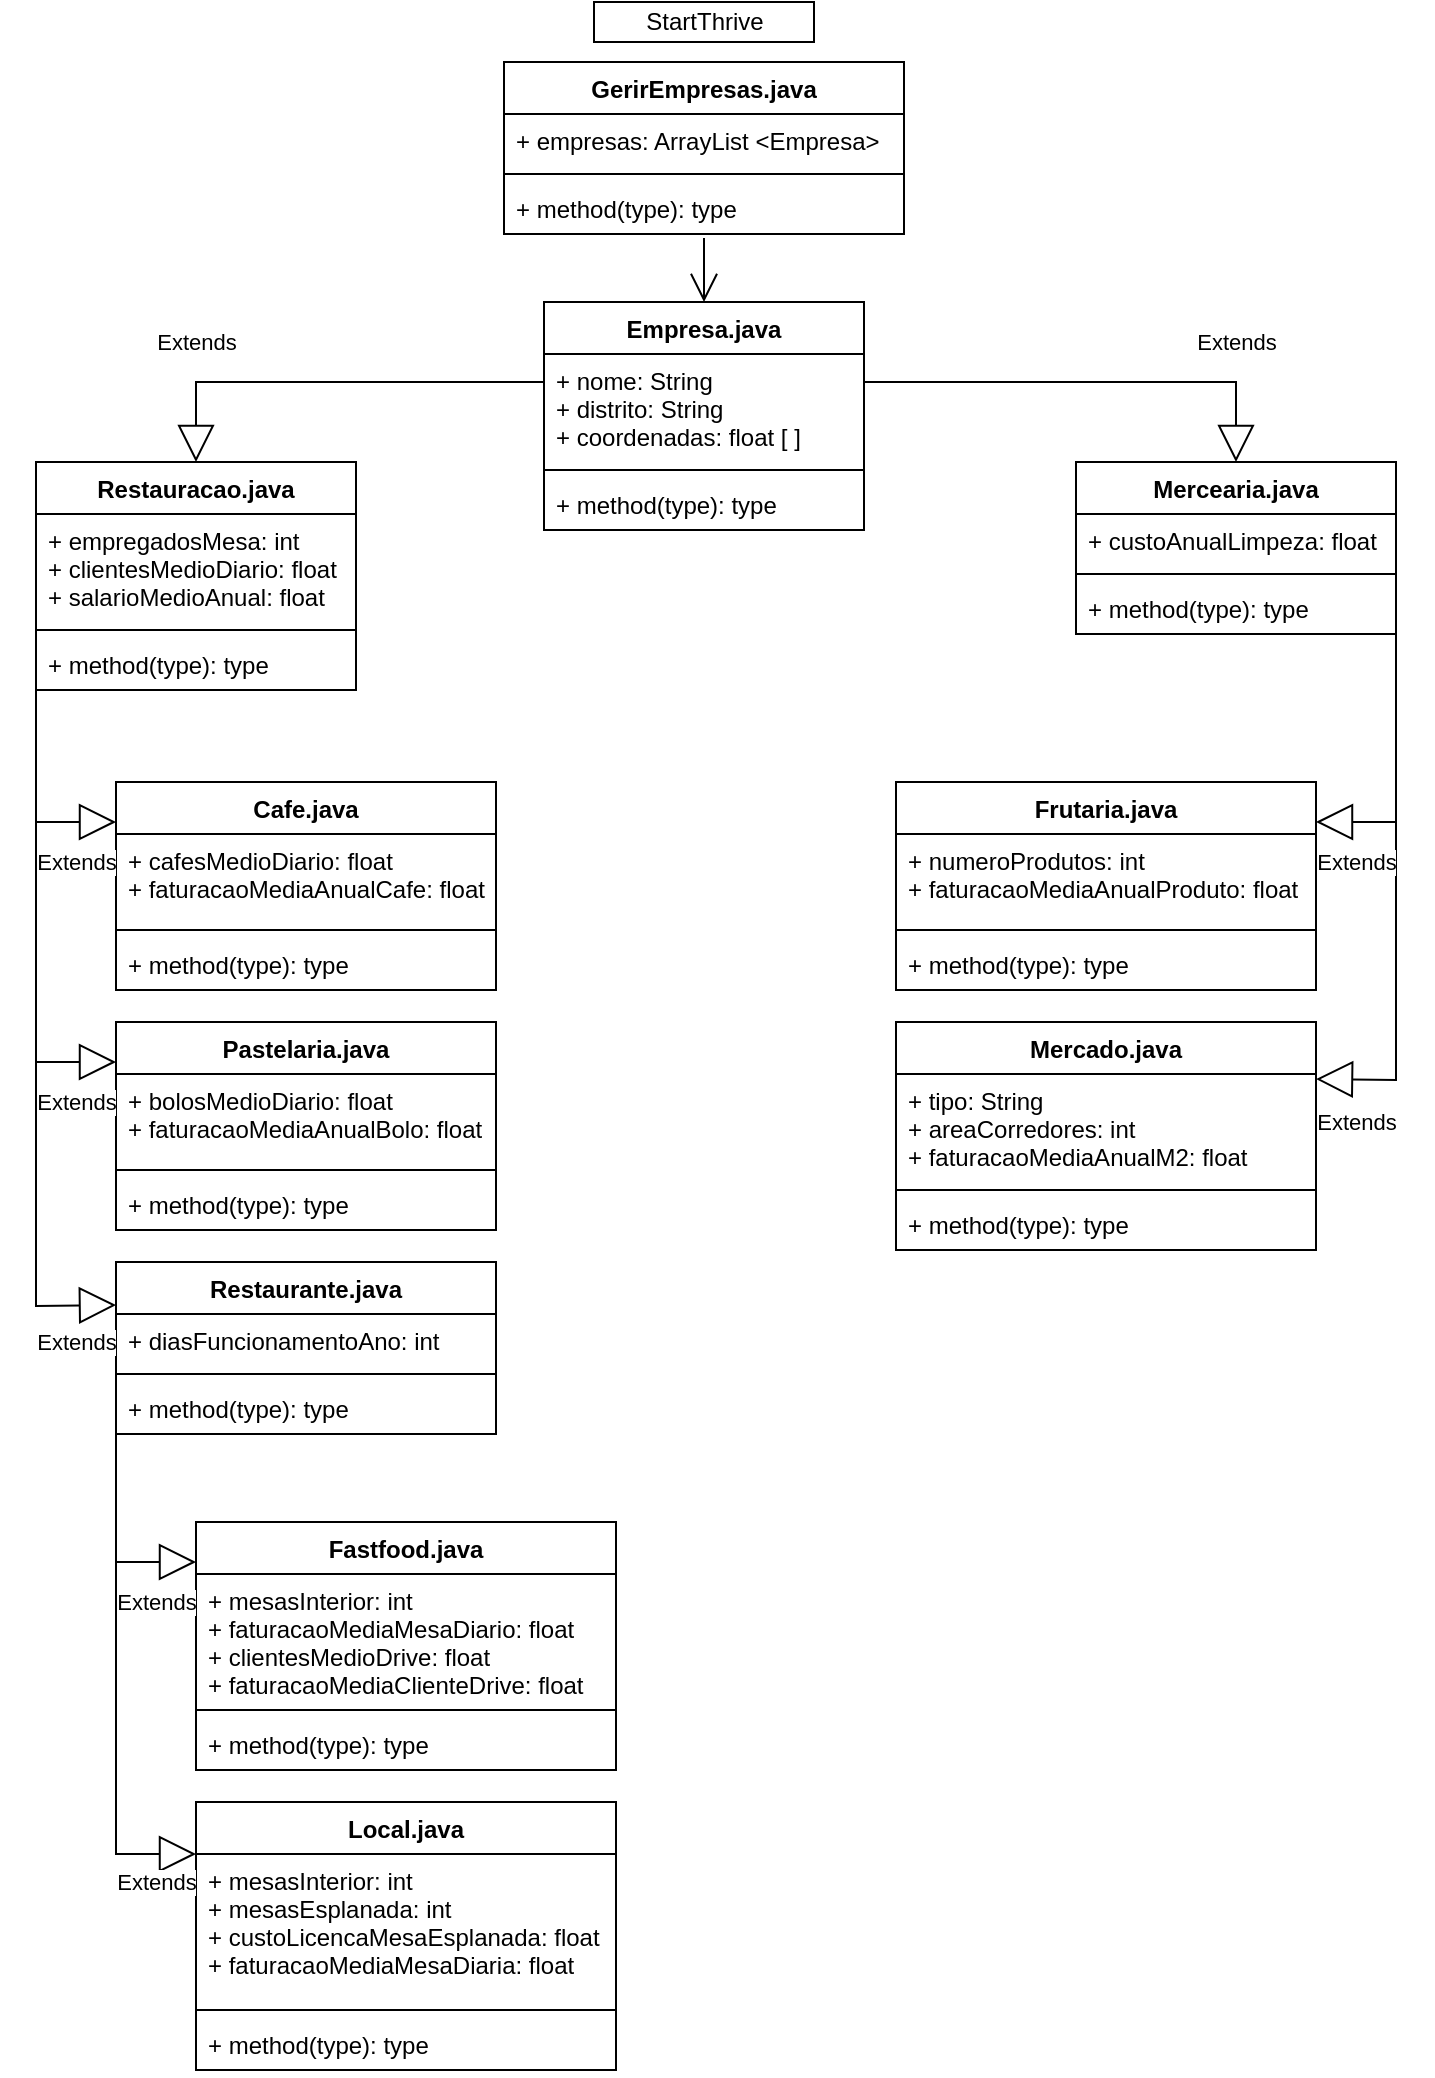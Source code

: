 <mxfile version="20.3.0" type="device"><diagram id="y2vLQLQjIKrjSGWdtyBh" name="Página-1"><mxGraphModel dx="1123" dy="977" grid="1" gridSize="10" guides="1" tooltips="1" connect="1" arrows="1" fold="1" page="1" pageScale="1" pageWidth="827" pageHeight="1169" math="0" shadow="0"><root><mxCell id="0"/><mxCell id="1" parent="0"/><mxCell id="vQMny4Imbh-zbOkwVyeC-1" value="GerirEmpresas.java" style="swimlane;fontStyle=1;align=center;verticalAlign=top;childLayout=stackLayout;horizontal=1;startSize=26;horizontalStack=0;resizeParent=1;resizeParentMax=0;resizeLast=0;collapsible=1;marginBottom=0;" parent="1" vertex="1"><mxGeometry x="314" y="40" width="200" height="86" as="geometry"/></mxCell><mxCell id="vQMny4Imbh-zbOkwVyeC-2" value="+ empresas: ArrayList &lt;Empresa&gt;" style="text;strokeColor=none;fillColor=none;align=left;verticalAlign=top;spacingLeft=4;spacingRight=4;overflow=hidden;rotatable=0;points=[[0,0.5],[1,0.5]];portConstraint=eastwest;" parent="vQMny4Imbh-zbOkwVyeC-1" vertex="1"><mxGeometry y="26" width="200" height="26" as="geometry"/></mxCell><mxCell id="vQMny4Imbh-zbOkwVyeC-3" value="" style="line;strokeWidth=1;fillColor=none;align=left;verticalAlign=middle;spacingTop=-1;spacingLeft=3;spacingRight=3;rotatable=0;labelPosition=right;points=[];portConstraint=eastwest;strokeColor=inherit;" parent="vQMny4Imbh-zbOkwVyeC-1" vertex="1"><mxGeometry y="52" width="200" height="8" as="geometry"/></mxCell><mxCell id="vQMny4Imbh-zbOkwVyeC-4" value="+ method(type): type" style="text;strokeColor=none;fillColor=none;align=left;verticalAlign=top;spacingLeft=4;spacingRight=4;overflow=hidden;rotatable=0;points=[[0,0.5],[1,0.5]];portConstraint=eastwest;" parent="vQMny4Imbh-zbOkwVyeC-1" vertex="1"><mxGeometry y="60" width="200" height="26" as="geometry"/></mxCell><mxCell id="vQMny4Imbh-zbOkwVyeC-5" value="StartThrive" style="html=1;" parent="1" vertex="1"><mxGeometry x="359" y="10" width="110" height="20" as="geometry"/></mxCell><mxCell id="r3-6F9LTQC-jzTEY7-9W-1" value="Empresa.java" style="swimlane;fontStyle=1;align=center;verticalAlign=top;childLayout=stackLayout;horizontal=1;startSize=26;horizontalStack=0;resizeParent=1;resizeParentMax=0;resizeLast=0;collapsible=1;marginBottom=0;" parent="1" vertex="1"><mxGeometry x="334" y="160" width="160" height="114" as="geometry"/></mxCell><mxCell id="r3-6F9LTQC-jzTEY7-9W-2" value="+ nome: String&#10;+ distrito: String&#10;+ coordenadas: float [ ]" style="text;strokeColor=none;fillColor=none;align=left;verticalAlign=top;spacingLeft=4;spacingRight=4;overflow=hidden;rotatable=0;points=[[0,0.5],[1,0.5]];portConstraint=eastwest;" parent="r3-6F9LTQC-jzTEY7-9W-1" vertex="1"><mxGeometry y="26" width="160" height="54" as="geometry"/></mxCell><mxCell id="r3-6F9LTQC-jzTEY7-9W-3" value="" style="line;strokeWidth=1;fillColor=none;align=left;verticalAlign=middle;spacingTop=-1;spacingLeft=3;spacingRight=3;rotatable=0;labelPosition=right;points=[];portConstraint=eastwest;strokeColor=inherit;" parent="r3-6F9LTQC-jzTEY7-9W-1" vertex="1"><mxGeometry y="80" width="160" height="8" as="geometry"/></mxCell><mxCell id="r3-6F9LTQC-jzTEY7-9W-4" value="+ method(type): type" style="text;strokeColor=none;fillColor=none;align=left;verticalAlign=top;spacingLeft=4;spacingRight=4;overflow=hidden;rotatable=0;points=[[0,0.5],[1,0.5]];portConstraint=eastwest;" parent="r3-6F9LTQC-jzTEY7-9W-1" vertex="1"><mxGeometry y="88" width="160" height="26" as="geometry"/></mxCell><mxCell id="r3-6F9LTQC-jzTEY7-9W-7" value="" style="endArrow=open;endFill=1;endSize=12;html=1;rounded=0;exitX=0.5;exitY=1.077;exitDx=0;exitDy=0;exitPerimeter=0;entryX=0.5;entryY=0;entryDx=0;entryDy=0;" parent="1" source="vQMny4Imbh-zbOkwVyeC-4" target="r3-6F9LTQC-jzTEY7-9W-1" edge="1"><mxGeometry width="160" relative="1" as="geometry"><mxPoint x="330" y="180" as="sourcePoint"/><mxPoint x="490" y="180" as="targetPoint"/></mxGeometry></mxCell><mxCell id="r3-6F9LTQC-jzTEY7-9W-8" value="Restauracao.java" style="swimlane;fontStyle=1;align=center;verticalAlign=top;childLayout=stackLayout;horizontal=1;startSize=26;horizontalStack=0;resizeParent=1;resizeParentMax=0;resizeLast=0;collapsible=1;marginBottom=0;" parent="1" vertex="1"><mxGeometry x="80" y="240" width="160" height="114" as="geometry"/></mxCell><mxCell id="r3-6F9LTQC-jzTEY7-9W-9" value="+ empregadosMesa: int&#10;+ clientesMedioDiario: float&#10;+ salarioMedioAnual: float" style="text;strokeColor=none;fillColor=none;align=left;verticalAlign=top;spacingLeft=4;spacingRight=4;overflow=hidden;rotatable=0;points=[[0,0.5],[1,0.5]];portConstraint=eastwest;" parent="r3-6F9LTQC-jzTEY7-9W-8" vertex="1"><mxGeometry y="26" width="160" height="54" as="geometry"/></mxCell><mxCell id="r3-6F9LTQC-jzTEY7-9W-10" value="" style="line;strokeWidth=1;fillColor=none;align=left;verticalAlign=middle;spacingTop=-1;spacingLeft=3;spacingRight=3;rotatable=0;labelPosition=right;points=[];portConstraint=eastwest;strokeColor=inherit;" parent="r3-6F9LTQC-jzTEY7-9W-8" vertex="1"><mxGeometry y="80" width="160" height="8" as="geometry"/></mxCell><mxCell id="r3-6F9LTQC-jzTEY7-9W-11" value="+ method(type): type" style="text;strokeColor=none;fillColor=none;align=left;verticalAlign=top;spacingLeft=4;spacingRight=4;overflow=hidden;rotatable=0;points=[[0,0.5],[1,0.5]];portConstraint=eastwest;" parent="r3-6F9LTQC-jzTEY7-9W-8" vertex="1"><mxGeometry y="88" width="160" height="26" as="geometry"/></mxCell><mxCell id="r3-6F9LTQC-jzTEY7-9W-12" value="Mercearia.java" style="swimlane;fontStyle=1;align=center;verticalAlign=top;childLayout=stackLayout;horizontal=1;startSize=26;horizontalStack=0;resizeParent=1;resizeParentMax=0;resizeLast=0;collapsible=1;marginBottom=0;" parent="1" vertex="1"><mxGeometry x="600" y="240" width="160" height="86" as="geometry"/></mxCell><mxCell id="r3-6F9LTQC-jzTEY7-9W-13" value="+ custoAnualLimpeza: float" style="text;strokeColor=none;fillColor=none;align=left;verticalAlign=top;spacingLeft=4;spacingRight=4;overflow=hidden;rotatable=0;points=[[0,0.5],[1,0.5]];portConstraint=eastwest;" parent="r3-6F9LTQC-jzTEY7-9W-12" vertex="1"><mxGeometry y="26" width="160" height="26" as="geometry"/></mxCell><mxCell id="r3-6F9LTQC-jzTEY7-9W-14" value="" style="line;strokeWidth=1;fillColor=none;align=left;verticalAlign=middle;spacingTop=-1;spacingLeft=3;spacingRight=3;rotatable=0;labelPosition=right;points=[];portConstraint=eastwest;strokeColor=inherit;" parent="r3-6F9LTQC-jzTEY7-9W-12" vertex="1"><mxGeometry y="52" width="160" height="8" as="geometry"/></mxCell><mxCell id="r3-6F9LTQC-jzTEY7-9W-15" value="+ method(type): type" style="text;strokeColor=none;fillColor=none;align=left;verticalAlign=top;spacingLeft=4;spacingRight=4;overflow=hidden;rotatable=0;points=[[0,0.5],[1,0.5]];portConstraint=eastwest;" parent="r3-6F9LTQC-jzTEY7-9W-12" vertex="1"><mxGeometry y="60" width="160" height="26" as="geometry"/></mxCell><mxCell id="r3-6F9LTQC-jzTEY7-9W-18" value="Cafe.java" style="swimlane;fontStyle=1;align=center;verticalAlign=top;childLayout=stackLayout;horizontal=1;startSize=26;horizontalStack=0;resizeParent=1;resizeParentMax=0;resizeLast=0;collapsible=1;marginBottom=0;" parent="1" vertex="1"><mxGeometry x="120" y="400" width="190" height="104" as="geometry"/></mxCell><mxCell id="r3-6F9LTQC-jzTEY7-9W-19" value="+ cafesMedioDiario: float&#10;+ faturacaoMediaAnualCafe: float" style="text;strokeColor=none;fillColor=none;align=left;verticalAlign=top;spacingLeft=4;spacingRight=4;overflow=hidden;rotatable=0;points=[[0,0.5],[1,0.5]];portConstraint=eastwest;" parent="r3-6F9LTQC-jzTEY7-9W-18" vertex="1"><mxGeometry y="26" width="190" height="44" as="geometry"/></mxCell><mxCell id="r3-6F9LTQC-jzTEY7-9W-20" value="" style="line;strokeWidth=1;fillColor=none;align=left;verticalAlign=middle;spacingTop=-1;spacingLeft=3;spacingRight=3;rotatable=0;labelPosition=right;points=[];portConstraint=eastwest;strokeColor=inherit;" parent="r3-6F9LTQC-jzTEY7-9W-18" vertex="1"><mxGeometry y="70" width="190" height="8" as="geometry"/></mxCell><mxCell id="r3-6F9LTQC-jzTEY7-9W-21" value="+ method(type): type" style="text;strokeColor=none;fillColor=none;align=left;verticalAlign=top;spacingLeft=4;spacingRight=4;overflow=hidden;rotatable=0;points=[[0,0.5],[1,0.5]];portConstraint=eastwest;" parent="r3-6F9LTQC-jzTEY7-9W-18" vertex="1"><mxGeometry y="78" width="190" height="26" as="geometry"/></mxCell><mxCell id="r3-6F9LTQC-jzTEY7-9W-22" value="Restaurante.java" style="swimlane;fontStyle=1;align=center;verticalAlign=top;childLayout=stackLayout;horizontal=1;startSize=26;horizontalStack=0;resizeParent=1;resizeParentMax=0;resizeLast=0;collapsible=1;marginBottom=0;" parent="1" vertex="1"><mxGeometry x="120" y="640" width="190" height="86" as="geometry"/></mxCell><mxCell id="r3-6F9LTQC-jzTEY7-9W-23" value="+ diasFuncionamentoAno: int" style="text;strokeColor=none;fillColor=none;align=left;verticalAlign=top;spacingLeft=4;spacingRight=4;overflow=hidden;rotatable=0;points=[[0,0.5],[1,0.5]];portConstraint=eastwest;" parent="r3-6F9LTQC-jzTEY7-9W-22" vertex="1"><mxGeometry y="26" width="190" height="26" as="geometry"/></mxCell><mxCell id="r3-6F9LTQC-jzTEY7-9W-24" value="" style="line;strokeWidth=1;fillColor=none;align=left;verticalAlign=middle;spacingTop=-1;spacingLeft=3;spacingRight=3;rotatable=0;labelPosition=right;points=[];portConstraint=eastwest;strokeColor=inherit;" parent="r3-6F9LTQC-jzTEY7-9W-22" vertex="1"><mxGeometry y="52" width="190" height="8" as="geometry"/></mxCell><mxCell id="r3-6F9LTQC-jzTEY7-9W-25" value="+ method(type): type" style="text;strokeColor=none;fillColor=none;align=left;verticalAlign=top;spacingLeft=4;spacingRight=4;overflow=hidden;rotatable=0;points=[[0,0.5],[1,0.5]];portConstraint=eastwest;" parent="r3-6F9LTQC-jzTEY7-9W-22" vertex="1"><mxGeometry y="60" width="190" height="26" as="geometry"/></mxCell><mxCell id="r3-6F9LTQC-jzTEY7-9W-26" value="Pastelaria.java" style="swimlane;fontStyle=1;align=center;verticalAlign=top;childLayout=stackLayout;horizontal=1;startSize=26;horizontalStack=0;resizeParent=1;resizeParentMax=0;resizeLast=0;collapsible=1;marginBottom=0;" parent="1" vertex="1"><mxGeometry x="120" y="520" width="190" height="104" as="geometry"/></mxCell><mxCell id="r3-6F9LTQC-jzTEY7-9W-27" value="+ bolosMedioDiario: float&#10;+ faturacaoMediaAnualBolo: float" style="text;strokeColor=none;fillColor=none;align=left;verticalAlign=top;spacingLeft=4;spacingRight=4;overflow=hidden;rotatable=0;points=[[0,0.5],[1,0.5]];portConstraint=eastwest;" parent="r3-6F9LTQC-jzTEY7-9W-26" vertex="1"><mxGeometry y="26" width="190" height="44" as="geometry"/></mxCell><mxCell id="r3-6F9LTQC-jzTEY7-9W-28" value="" style="line;strokeWidth=1;fillColor=none;align=left;verticalAlign=middle;spacingTop=-1;spacingLeft=3;spacingRight=3;rotatable=0;labelPosition=right;points=[];portConstraint=eastwest;strokeColor=inherit;" parent="r3-6F9LTQC-jzTEY7-9W-26" vertex="1"><mxGeometry y="70" width="190" height="8" as="geometry"/></mxCell><mxCell id="r3-6F9LTQC-jzTEY7-9W-29" value="+ method(type): type" style="text;strokeColor=none;fillColor=none;align=left;verticalAlign=top;spacingLeft=4;spacingRight=4;overflow=hidden;rotatable=0;points=[[0,0.5],[1,0.5]];portConstraint=eastwest;" parent="r3-6F9LTQC-jzTEY7-9W-26" vertex="1"><mxGeometry y="78" width="190" height="26" as="geometry"/></mxCell><mxCell id="r3-6F9LTQC-jzTEY7-9W-30" value="Mercado.java" style="swimlane;fontStyle=1;align=center;verticalAlign=top;childLayout=stackLayout;horizontal=1;startSize=26;horizontalStack=0;resizeParent=1;resizeParentMax=0;resizeLast=0;collapsible=1;marginBottom=0;" parent="1" vertex="1"><mxGeometry x="510" y="520" width="210" height="114" as="geometry"/></mxCell><mxCell id="r3-6F9LTQC-jzTEY7-9W-31" value="+ tipo: String&#10;+ areaCorredores: int&#10;+ faturacaoMediaAnualM2: float" style="text;strokeColor=none;fillColor=none;align=left;verticalAlign=top;spacingLeft=4;spacingRight=4;overflow=hidden;rotatable=0;points=[[0,0.5],[1,0.5]];portConstraint=eastwest;" parent="r3-6F9LTQC-jzTEY7-9W-30" vertex="1"><mxGeometry y="26" width="210" height="54" as="geometry"/></mxCell><mxCell id="r3-6F9LTQC-jzTEY7-9W-32" value="" style="line;strokeWidth=1;fillColor=none;align=left;verticalAlign=middle;spacingTop=-1;spacingLeft=3;spacingRight=3;rotatable=0;labelPosition=right;points=[];portConstraint=eastwest;strokeColor=inherit;" parent="r3-6F9LTQC-jzTEY7-9W-30" vertex="1"><mxGeometry y="80" width="210" height="8" as="geometry"/></mxCell><mxCell id="r3-6F9LTQC-jzTEY7-9W-33" value="+ method(type): type" style="text;strokeColor=none;fillColor=none;align=left;verticalAlign=top;spacingLeft=4;spacingRight=4;overflow=hidden;rotatable=0;points=[[0,0.5],[1,0.5]];portConstraint=eastwest;" parent="r3-6F9LTQC-jzTEY7-9W-30" vertex="1"><mxGeometry y="88" width="210" height="26" as="geometry"/></mxCell><mxCell id="r3-6F9LTQC-jzTEY7-9W-34" value="Frutaria.java" style="swimlane;fontStyle=1;align=center;verticalAlign=top;childLayout=stackLayout;horizontal=1;startSize=26;horizontalStack=0;resizeParent=1;resizeParentMax=0;resizeLast=0;collapsible=1;marginBottom=0;" parent="1" vertex="1"><mxGeometry x="510" y="400" width="210" height="104" as="geometry"/></mxCell><mxCell id="r3-6F9LTQC-jzTEY7-9W-35" value="+ numeroProdutos: int&#10;+ faturacaoMediaAnualProduto: float" style="text;strokeColor=none;fillColor=none;align=left;verticalAlign=top;spacingLeft=4;spacingRight=4;overflow=hidden;rotatable=0;points=[[0,0.5],[1,0.5]];portConstraint=eastwest;" parent="r3-6F9LTQC-jzTEY7-9W-34" vertex="1"><mxGeometry y="26" width="210" height="44" as="geometry"/></mxCell><mxCell id="r3-6F9LTQC-jzTEY7-9W-36" value="" style="line;strokeWidth=1;fillColor=none;align=left;verticalAlign=middle;spacingTop=-1;spacingLeft=3;spacingRight=3;rotatable=0;labelPosition=right;points=[];portConstraint=eastwest;strokeColor=inherit;" parent="r3-6F9LTQC-jzTEY7-9W-34" vertex="1"><mxGeometry y="70" width="210" height="8" as="geometry"/></mxCell><mxCell id="r3-6F9LTQC-jzTEY7-9W-37" value="+ method(type): type" style="text;strokeColor=none;fillColor=none;align=left;verticalAlign=top;spacingLeft=4;spacingRight=4;overflow=hidden;rotatable=0;points=[[0,0.5],[1,0.5]];portConstraint=eastwest;" parent="r3-6F9LTQC-jzTEY7-9W-34" vertex="1"><mxGeometry y="78" width="210" height="26" as="geometry"/></mxCell><mxCell id="r3-6F9LTQC-jzTEY7-9W-38" value="Fastfood.java" style="swimlane;fontStyle=1;align=center;verticalAlign=top;childLayout=stackLayout;horizontal=1;startSize=26;horizontalStack=0;resizeParent=1;resizeParentMax=0;resizeLast=0;collapsible=1;marginBottom=0;" parent="1" vertex="1"><mxGeometry x="160" y="770" width="210" height="124" as="geometry"/></mxCell><mxCell id="r3-6F9LTQC-jzTEY7-9W-39" value="+ mesasInterior: int&#10;+ faturacaoMediaMesaDiario: float&#10;+ clientesMedioDrive: float&#10;+ faturacaoMediaClienteDrive: float" style="text;strokeColor=none;fillColor=none;align=left;verticalAlign=top;spacingLeft=4;spacingRight=4;overflow=hidden;rotatable=0;points=[[0,0.5],[1,0.5]];portConstraint=eastwest;" parent="r3-6F9LTQC-jzTEY7-9W-38" vertex="1"><mxGeometry y="26" width="210" height="64" as="geometry"/></mxCell><mxCell id="r3-6F9LTQC-jzTEY7-9W-40" value="" style="line;strokeWidth=1;fillColor=none;align=left;verticalAlign=middle;spacingTop=-1;spacingLeft=3;spacingRight=3;rotatable=0;labelPosition=right;points=[];portConstraint=eastwest;strokeColor=inherit;" parent="r3-6F9LTQC-jzTEY7-9W-38" vertex="1"><mxGeometry y="90" width="210" height="8" as="geometry"/></mxCell><mxCell id="r3-6F9LTQC-jzTEY7-9W-41" value="+ method(type): type" style="text;strokeColor=none;fillColor=none;align=left;verticalAlign=top;spacingLeft=4;spacingRight=4;overflow=hidden;rotatable=0;points=[[0,0.5],[1,0.5]];portConstraint=eastwest;" parent="r3-6F9LTQC-jzTEY7-9W-38" vertex="1"><mxGeometry y="98" width="210" height="26" as="geometry"/></mxCell><mxCell id="r3-6F9LTQC-jzTEY7-9W-42" value="Local.java" style="swimlane;fontStyle=1;align=center;verticalAlign=top;childLayout=stackLayout;horizontal=1;startSize=26;horizontalStack=0;resizeParent=1;resizeParentMax=0;resizeLast=0;collapsible=1;marginBottom=0;" parent="1" vertex="1"><mxGeometry x="160" y="910" width="210" height="134" as="geometry"/></mxCell><mxCell id="r3-6F9LTQC-jzTEY7-9W-43" value="+ mesasInterior: int&#10;+ mesasEsplanada: int&#10;+ custoLicencaMesaEsplanada: float&#10;+ faturacaoMediaMesaDiaria: float" style="text;strokeColor=none;fillColor=none;align=left;verticalAlign=top;spacingLeft=4;spacingRight=4;overflow=hidden;rotatable=0;points=[[0,0.5],[1,0.5]];portConstraint=eastwest;" parent="r3-6F9LTQC-jzTEY7-9W-42" vertex="1"><mxGeometry y="26" width="210" height="74" as="geometry"/></mxCell><mxCell id="r3-6F9LTQC-jzTEY7-9W-44" value="" style="line;strokeWidth=1;fillColor=none;align=left;verticalAlign=middle;spacingTop=-1;spacingLeft=3;spacingRight=3;rotatable=0;labelPosition=right;points=[];portConstraint=eastwest;strokeColor=inherit;" parent="r3-6F9LTQC-jzTEY7-9W-42" vertex="1"><mxGeometry y="100" width="210" height="8" as="geometry"/></mxCell><mxCell id="r3-6F9LTQC-jzTEY7-9W-45" value="+ method(type): type" style="text;strokeColor=none;fillColor=none;align=left;verticalAlign=top;spacingLeft=4;spacingRight=4;overflow=hidden;rotatable=0;points=[[0,0.5],[1,0.5]];portConstraint=eastwest;" parent="r3-6F9LTQC-jzTEY7-9W-42" vertex="1"><mxGeometry y="108" width="210" height="26" as="geometry"/></mxCell><mxCell id="r3-6F9LTQC-jzTEY7-9W-55" value="Extends" style="endArrow=block;endSize=16;endFill=0;html=1;rounded=0;exitX=0;exitY=0.5;exitDx=0;exitDy=0;entryX=0;entryY=0.25;entryDx=0;entryDy=0;" parent="1" source="r3-6F9LTQC-jzTEY7-9W-11" target="r3-6F9LTQC-jzTEY7-9W-22" edge="1"><mxGeometry x="0.888" y="-18" width="160" relative="1" as="geometry"><mxPoint x="-30" y="440" as="sourcePoint"/><mxPoint x="130" y="440" as="targetPoint"/><Array as="points"><mxPoint x="80" y="662"/></Array><mxPoint as="offset"/></mxGeometry></mxCell><mxCell id="r3-6F9LTQC-jzTEY7-9W-57" value="Extends" style="endArrow=block;endSize=16;endFill=0;html=1;rounded=0;" parent="1" edge="1"><mxGeometry y="-20" width="160" relative="1" as="geometry"><mxPoint x="80" y="540" as="sourcePoint"/><mxPoint x="120" y="540" as="targetPoint"/><mxPoint as="offset"/></mxGeometry></mxCell><mxCell id="r3-6F9LTQC-jzTEY7-9W-58" value="Extends" style="endArrow=block;endSize=16;endFill=0;html=1;rounded=0;" parent="1" edge="1"><mxGeometry y="-20" width="160" relative="1" as="geometry"><mxPoint x="80" y="420" as="sourcePoint"/><mxPoint x="120" y="420" as="targetPoint"/><mxPoint as="offset"/></mxGeometry></mxCell><mxCell id="r3-6F9LTQC-jzTEY7-9W-59" value="Extends" style="endArrow=block;endSize=16;endFill=0;html=1;rounded=0;exitX=0;exitY=0.5;exitDx=0;exitDy=0;entryX=0;entryY=0;entryDx=0;entryDy=0;entryPerimeter=0;" parent="1" source="r3-6F9LTQC-jzTEY7-9W-25" target="r3-6F9LTQC-jzTEY7-9W-43" edge="1"><mxGeometry x="0.848" y="-14" width="160" relative="1" as="geometry"><mxPoint x="330" y="760" as="sourcePoint"/><mxPoint x="490" y="760" as="targetPoint"/><Array as="points"><mxPoint x="120" y="936"/></Array><mxPoint as="offset"/></mxGeometry></mxCell><mxCell id="r3-6F9LTQC-jzTEY7-9W-60" value="Extends" style="endArrow=block;endSize=16;endFill=0;html=1;rounded=0;" parent="1" edge="1"><mxGeometry y="-20" width="160" relative="1" as="geometry"><mxPoint x="120" y="790" as="sourcePoint"/><mxPoint x="160" y="790" as="targetPoint"/><mxPoint as="offset"/></mxGeometry></mxCell><mxCell id="r3-6F9LTQC-jzTEY7-9W-61" value="Extends" style="endArrow=block;endSize=16;endFill=0;html=1;rounded=0;exitX=1;exitY=0.5;exitDx=0;exitDy=0;entryX=1;entryY=0.25;entryDx=0;entryDy=0;" parent="1" source="r3-6F9LTQC-jzTEY7-9W-15" target="r3-6F9LTQC-jzTEY7-9W-30" edge="1"><mxGeometry x="0.853" y="21" width="160" relative="1" as="geometry"><mxPoint x="330" y="460" as="sourcePoint"/><mxPoint x="490" y="460" as="targetPoint"/><Array as="points"><mxPoint x="760" y="549"/></Array><mxPoint as="offset"/></mxGeometry></mxCell><mxCell id="r3-6F9LTQC-jzTEY7-9W-62" value="Extends" style="endArrow=block;endSize=16;endFill=0;html=1;rounded=0;" parent="1" edge="1"><mxGeometry y="20" width="160" relative="1" as="geometry"><mxPoint x="760" y="420" as="sourcePoint"/><mxPoint x="720" y="420" as="targetPoint"/><Array as="points"><mxPoint x="740" y="420"/></Array><mxPoint as="offset"/></mxGeometry></mxCell><mxCell id="r3-6F9LTQC-jzTEY7-9W-63" value="Extends" style="endArrow=block;endSize=16;endFill=0;html=1;rounded=0;entryX=0.5;entryY=0;entryDx=0;entryDy=0;" parent="1" target="r3-6F9LTQC-jzTEY7-9W-12" edge="1"><mxGeometry x="0.646" y="-20" width="160" relative="1" as="geometry"><mxPoint x="494" y="200" as="sourcePoint"/><mxPoint x="654" y="200" as="targetPoint"/><Array as="points"><mxPoint x="680" y="200"/></Array><mxPoint x="20" y="-20" as="offset"/></mxGeometry></mxCell><mxCell id="r3-6F9LTQC-jzTEY7-9W-64" value="Extends" style="endArrow=block;endSize=16;endFill=0;html=1;rounded=0;entryX=0.5;entryY=0;entryDx=0;entryDy=0;" parent="1" target="r3-6F9LTQC-jzTEY7-9W-8" edge="1"><mxGeometry x="0.626" y="-20" width="160" relative="1" as="geometry"><mxPoint x="334" y="200" as="sourcePoint"/><mxPoint x="134" y="200" as="targetPoint"/><Array as="points"><mxPoint x="160" y="200"/></Array><mxPoint x="20" y="-20" as="offset"/></mxGeometry></mxCell></root></mxGraphModel></diagram></mxfile>